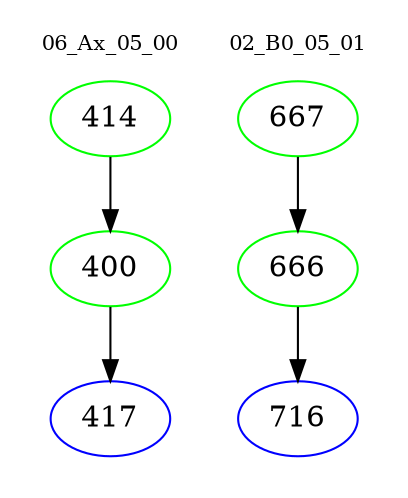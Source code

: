 digraph{
subgraph cluster_0 {
color = white
label = "06_Ax_05_00";
fontsize=10;
T0_414 [label="414", color="green"]
T0_414 -> T0_400 [color="black"]
T0_400 [label="400", color="green"]
T0_400 -> T0_417 [color="black"]
T0_417 [label="417", color="blue"]
}
subgraph cluster_1 {
color = white
label = "02_B0_05_01";
fontsize=10;
T1_667 [label="667", color="green"]
T1_667 -> T1_666 [color="black"]
T1_666 [label="666", color="green"]
T1_666 -> T1_716 [color="black"]
T1_716 [label="716", color="blue"]
}
}
